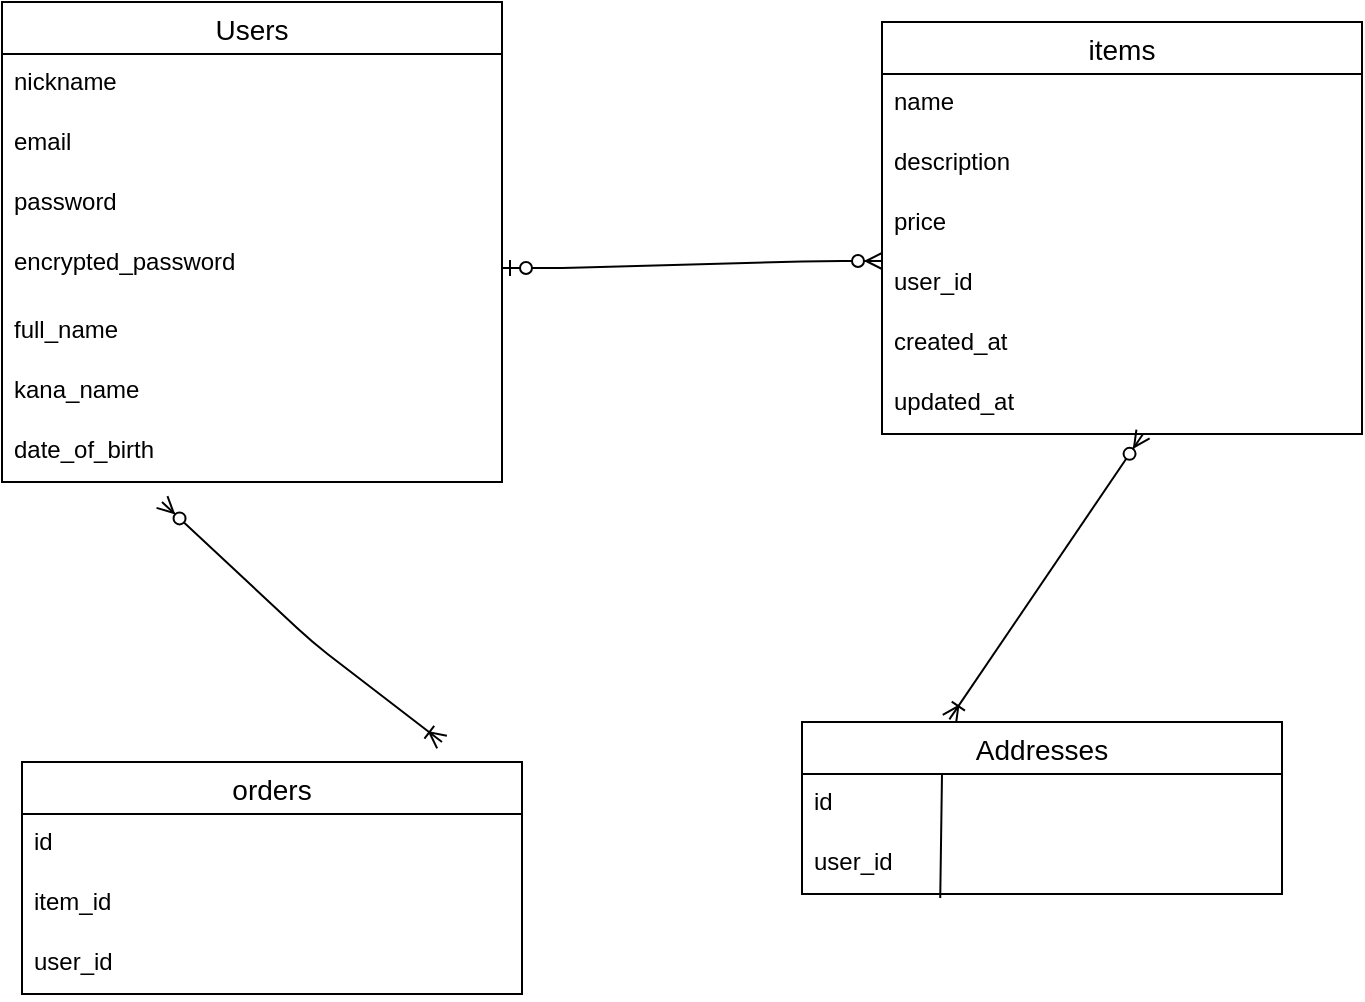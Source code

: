 <mxfile>
    <diagram id="ya4dUbdboEoDejbMoy5j" name="ページ1">
        <mxGraphModel dx="763" dy="714" grid="1" gridSize="10" guides="1" tooltips="1" connect="1" arrows="1" fold="1" page="1" pageScale="1" pageWidth="827" pageHeight="1169" math="0" shadow="0">
            <root>
                <mxCell id="0"/>
                <mxCell id="1" parent="0"/>
                <mxCell id="50" value="Users" style="swimlane;fontStyle=0;childLayout=stackLayout;horizontal=1;startSize=26;horizontalStack=0;resizeParent=1;resizeParentMax=0;resizeLast=0;collapsible=1;marginBottom=0;align=center;fontSize=14;" vertex="1" parent="1">
                    <mxGeometry x="130" y="250" width="250" height="240" as="geometry"/>
                </mxCell>
                <mxCell id="51" value="nickname" style="text;strokeColor=none;fillColor=none;spacingLeft=4;spacingRight=4;overflow=hidden;rotatable=0;points=[[0,0.5],[1,0.5]];portConstraint=eastwest;fontSize=12;" vertex="1" parent="50">
                    <mxGeometry y="26" width="250" height="30" as="geometry"/>
                </mxCell>
                <mxCell id="52" value="email" style="text;strokeColor=none;fillColor=none;spacingLeft=4;spacingRight=4;overflow=hidden;rotatable=0;points=[[0,0.5],[1,0.5]];portConstraint=eastwest;fontSize=12;" vertex="1" parent="50">
                    <mxGeometry y="56" width="250" height="30" as="geometry"/>
                </mxCell>
                <mxCell id="53" value="password" style="text;strokeColor=none;fillColor=none;spacingLeft=4;spacingRight=4;overflow=hidden;rotatable=0;points=[[0,0.5],[1,0.5]];portConstraint=eastwest;fontSize=12;" vertex="1" parent="50">
                    <mxGeometry y="86" width="250" height="30" as="geometry"/>
                </mxCell>
                <mxCell id="89" value="encrypted_password" style="text;strokeColor=none;fillColor=none;spacingLeft=4;spacingRight=4;overflow=hidden;rotatable=0;points=[[0,0.5],[1,0.5]];portConstraint=eastwest;fontSize=12;" vertex="1" parent="50">
                    <mxGeometry y="116" width="250" height="34" as="geometry"/>
                </mxCell>
                <mxCell id="88" value="full_name" style="text;strokeColor=none;fillColor=none;spacingLeft=4;spacingRight=4;overflow=hidden;rotatable=0;points=[[0,0.5],[1,0.5]];portConstraint=eastwest;fontSize=12;" vertex="1" parent="50">
                    <mxGeometry y="150" width="250" height="30" as="geometry"/>
                </mxCell>
                <mxCell id="91" value="kana_name" style="text;strokeColor=none;fillColor=none;spacingLeft=4;spacingRight=4;overflow=hidden;rotatable=0;points=[[0,0.5],[1,0.5]];portConstraint=eastwest;fontSize=12;" vertex="1" parent="50">
                    <mxGeometry y="180" width="250" height="30" as="geometry"/>
                </mxCell>
                <mxCell id="_F4Uw25CitK-oMyLLVU5-127" value="date_of_birth" style="text;strokeColor=none;fillColor=none;spacingLeft=4;spacingRight=4;overflow=hidden;rotatable=0;points=[[0,0.5],[1,0.5]];portConstraint=eastwest;fontSize=12;" vertex="1" parent="50">
                    <mxGeometry y="210" width="250" height="30" as="geometry"/>
                </mxCell>
                <mxCell id="58" value="items" style="swimlane;fontStyle=0;childLayout=stackLayout;horizontal=1;startSize=26;horizontalStack=0;resizeParent=1;resizeParentMax=0;resizeLast=0;collapsible=1;marginBottom=0;align=center;fontSize=14;" vertex="1" parent="1">
                    <mxGeometry x="570" y="260" width="240" height="206" as="geometry"/>
                </mxCell>
                <mxCell id="59" value="name" style="text;strokeColor=none;fillColor=none;spacingLeft=4;spacingRight=4;overflow=hidden;rotatable=0;points=[[0,0.5],[1,0.5]];portConstraint=eastwest;fontSize=12;" vertex="1" parent="58">
                    <mxGeometry y="26" width="240" height="30" as="geometry"/>
                </mxCell>
                <mxCell id="60" value="description" style="text;strokeColor=none;fillColor=none;spacingLeft=4;spacingRight=4;overflow=hidden;rotatable=0;points=[[0,0.5],[1,0.5]];portConstraint=eastwest;fontSize=12;" vertex="1" parent="58">
                    <mxGeometry y="56" width="240" height="30" as="geometry"/>
                </mxCell>
                <mxCell id="61" value="price" style="text;strokeColor=none;fillColor=none;spacingLeft=4;spacingRight=4;overflow=hidden;rotatable=0;points=[[0,0.5],[1,0.5]];portConstraint=eastwest;fontSize=12;" vertex="1" parent="58">
                    <mxGeometry y="86" width="240" height="30" as="geometry"/>
                </mxCell>
                <mxCell id="62" value="user_id" style="text;strokeColor=none;fillColor=none;spacingLeft=4;spacingRight=4;overflow=hidden;rotatable=0;points=[[0,0.5],[1,0.5]];portConstraint=eastwest;fontSize=12;" vertex="1" parent="58">
                    <mxGeometry y="116" width="240" height="30" as="geometry"/>
                </mxCell>
                <mxCell id="64" value="created_at" style="text;strokeColor=none;fillColor=none;spacingLeft=4;spacingRight=4;overflow=hidden;rotatable=0;points=[[0,0.5],[1,0.5]];portConstraint=eastwest;fontSize=12;" vertex="1" parent="58">
                    <mxGeometry y="146" width="240" height="30" as="geometry"/>
                </mxCell>
                <mxCell id="_F4Uw25CitK-oMyLLVU5-132" value="updated_at" style="text;strokeColor=none;fillColor=none;spacingLeft=4;spacingRight=4;overflow=hidden;rotatable=0;points=[[0,0.5],[1,0.5]];portConstraint=eastwest;fontSize=12;" vertex="1" parent="58">
                    <mxGeometry y="176" width="240" height="30" as="geometry"/>
                </mxCell>
                <mxCell id="93" value="" style="edgeStyle=entityRelationEdgeStyle;fontSize=12;html=1;endArrow=ERzeroToMany;startArrow=ERzeroToOne;exitX=1;exitY=0.5;exitDx=0;exitDy=0;" edge="1" parent="1" source="89">
                    <mxGeometry width="100" height="100" relative="1" as="geometry">
                        <mxPoint x="430" y="379.5" as="sourcePoint"/>
                        <mxPoint x="570" y="379.5" as="targetPoint"/>
                    </mxGeometry>
                </mxCell>
                <mxCell id="_F4Uw25CitK-oMyLLVU5-97" value="" style="fontSize=12;html=1;endArrow=ERoneToMany;startArrow=ERzeroToMany;" edge="1" parent="1">
                    <mxGeometry width="100" height="100" relative="1" as="geometry">
                        <mxPoint x="210" y="500" as="sourcePoint"/>
                        <mxPoint x="350" y="620" as="targetPoint"/>
                        <Array as="points">
                            <mxPoint x="285" y="570"/>
                        </Array>
                    </mxGeometry>
                </mxCell>
                <mxCell id="_F4Uw25CitK-oMyLLVU5-99" value="" style="fontSize=12;html=1;endArrow=ERoneToMany;startArrow=ERzeroToMany;entryX=0.307;entryY=-0.015;entryDx=0;entryDy=0;entryPerimeter=0;" edge="1" parent="1" target="_F4Uw25CitK-oMyLLVU5-110">
                    <mxGeometry width="100" height="100" relative="1" as="geometry">
                        <mxPoint x="700.52" y="466" as="sourcePoint"/>
                        <mxPoint x="620" y="612" as="targetPoint"/>
                    </mxGeometry>
                </mxCell>
                <mxCell id="_F4Uw25CitK-oMyLLVU5-110" value="Addresses" style="swimlane;fontStyle=0;childLayout=stackLayout;horizontal=1;startSize=26;horizontalStack=0;resizeParent=1;resizeParentMax=0;resizeLast=0;collapsible=1;marginBottom=0;align=center;fontSize=14;" vertex="1" parent="1">
                    <mxGeometry x="530" y="610" width="240" height="86" as="geometry"/>
                </mxCell>
                <mxCell id="_F4Uw25CitK-oMyLLVU5-111" value="id" style="text;strokeColor=none;fillColor=none;spacingLeft=4;spacingRight=4;overflow=hidden;rotatable=0;points=[[0,0.5],[1,0.5]];portConstraint=eastwest;fontSize=12;" vertex="1" parent="_F4Uw25CitK-oMyLLVU5-110">
                    <mxGeometry y="26" width="240" height="30" as="geometry"/>
                </mxCell>
                <mxCell id="_F4Uw25CitK-oMyLLVU5-112" value="" style="endArrow=none;html=1;rounded=0;exitX=0.288;exitY=1.067;exitDx=0;exitDy=0;exitPerimeter=0;" edge="1" parent="_F4Uw25CitK-oMyLLVU5-110" source="_F4Uw25CitK-oMyLLVU5-116">
                    <mxGeometry relative="1" as="geometry">
                        <mxPoint x="70" y="136" as="sourcePoint"/>
                        <mxPoint x="70" y="26" as="targetPoint"/>
                    </mxGeometry>
                </mxCell>
                <mxCell id="_F4Uw25CitK-oMyLLVU5-116" value="user_id" style="text;strokeColor=none;fillColor=none;spacingLeft=4;spacingRight=4;overflow=hidden;rotatable=0;points=[[0,0.5],[1,0.5]];portConstraint=eastwest;fontSize=12;" vertex="1" parent="_F4Uw25CitK-oMyLLVU5-110">
                    <mxGeometry y="56" width="240" height="30" as="geometry"/>
                </mxCell>
                <mxCell id="_F4Uw25CitK-oMyLLVU5-117" value="orders" style="swimlane;fontStyle=0;childLayout=stackLayout;horizontal=1;startSize=26;horizontalStack=0;resizeParent=1;resizeParentMax=0;resizeLast=0;collapsible=1;marginBottom=0;align=center;fontSize=14;" vertex="1" parent="1">
                    <mxGeometry x="140" y="630" width="250" height="116" as="geometry"/>
                </mxCell>
                <mxCell id="_F4Uw25CitK-oMyLLVU5-118" value="id&#10;&#10;" style="text;strokeColor=none;fillColor=none;spacingLeft=4;spacingRight=4;overflow=hidden;rotatable=0;points=[[0,0.5],[1,0.5]];portConstraint=eastwest;fontSize=12;" vertex="1" parent="_F4Uw25CitK-oMyLLVU5-117">
                    <mxGeometry y="26" width="250" height="30" as="geometry"/>
                </mxCell>
                <mxCell id="_F4Uw25CitK-oMyLLVU5-122" value="item_id" style="text;strokeColor=none;fillColor=none;spacingLeft=4;spacingRight=4;overflow=hidden;rotatable=0;points=[[0,0.5],[1,0.5]];portConstraint=eastwest;fontSize=12;" vertex="1" parent="_F4Uw25CitK-oMyLLVU5-117">
                    <mxGeometry y="56" width="250" height="30" as="geometry"/>
                </mxCell>
                <mxCell id="_F4Uw25CitK-oMyLLVU5-124" value="user_id" style="text;strokeColor=none;fillColor=none;spacingLeft=4;spacingRight=4;overflow=hidden;rotatable=0;points=[[0,0.5],[1,0.5]];portConstraint=eastwest;fontSize=12;" vertex="1" parent="_F4Uw25CitK-oMyLLVU5-117">
                    <mxGeometry y="86" width="250" height="30" as="geometry"/>
                </mxCell>
            </root>
        </mxGraphModel>
    </diagram>
    <diagram id="GMSuyRuKeSrT9fesW_2k" name="ページ2">
        <mxGraphModel dx="894" dy="714" grid="1" gridSize="10" guides="1" tooltips="1" connect="1" arrows="1" fold="1" page="1" pageScale="1" pageWidth="827" pageHeight="1169" math="0" shadow="0">
            <root>
                <mxCell id="0"/>
                <mxCell id="1" parent="0"/>
            </root>
        </mxGraphModel>
    </diagram>
</mxfile>